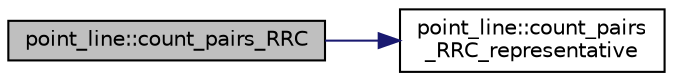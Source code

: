 digraph "point_line::count_pairs_RRC"
{
  edge [fontname="Helvetica",fontsize="10",labelfontname="Helvetica",labelfontsize="10"];
  node [fontname="Helvetica",fontsize="10",shape=record];
  rankdir="LR";
  Node26 [label="point_line::count_pairs_RRC",height=0.2,width=0.4,color="black", fillcolor="grey75", style="filled", fontcolor="black"];
  Node26 -> Node27 [color="midnightblue",fontsize="10",style="solid",fontname="Helvetica"];
  Node27 [label="point_line::count_pairs\l_RRC_representative",height=0.2,width=0.4,color="black", fillcolor="white", style="filled",URL="$dd/def/classpoint__line.html#a7d7f715852b55fff2670b138a3eff978"];
}
